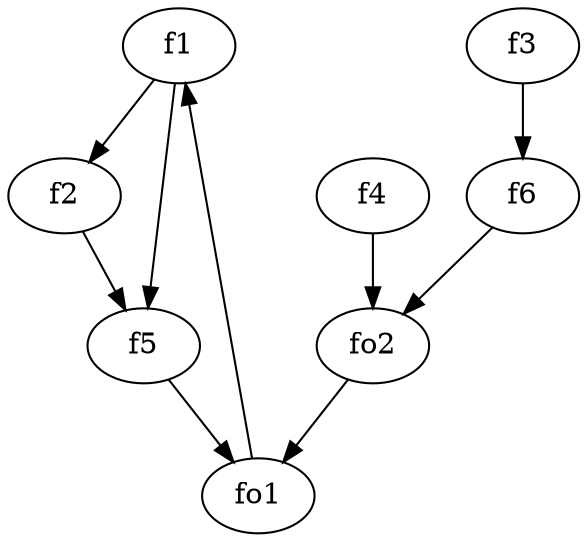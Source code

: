 strict digraph  {
f1;
f2;
f3;
f4;
f5;
f6;
fo1;
fo2;
f1 -> f2  [weight=2];
f1 -> f5  [weight=2];
f2 -> f5  [weight=2];
f3 -> f6  [weight=2];
f4 -> fo2  [weight=2];
f5 -> fo1  [weight=2];
f6 -> fo2  [weight=2];
fo1 -> f1  [weight=2];
fo2 -> fo1  [weight=2];
}
